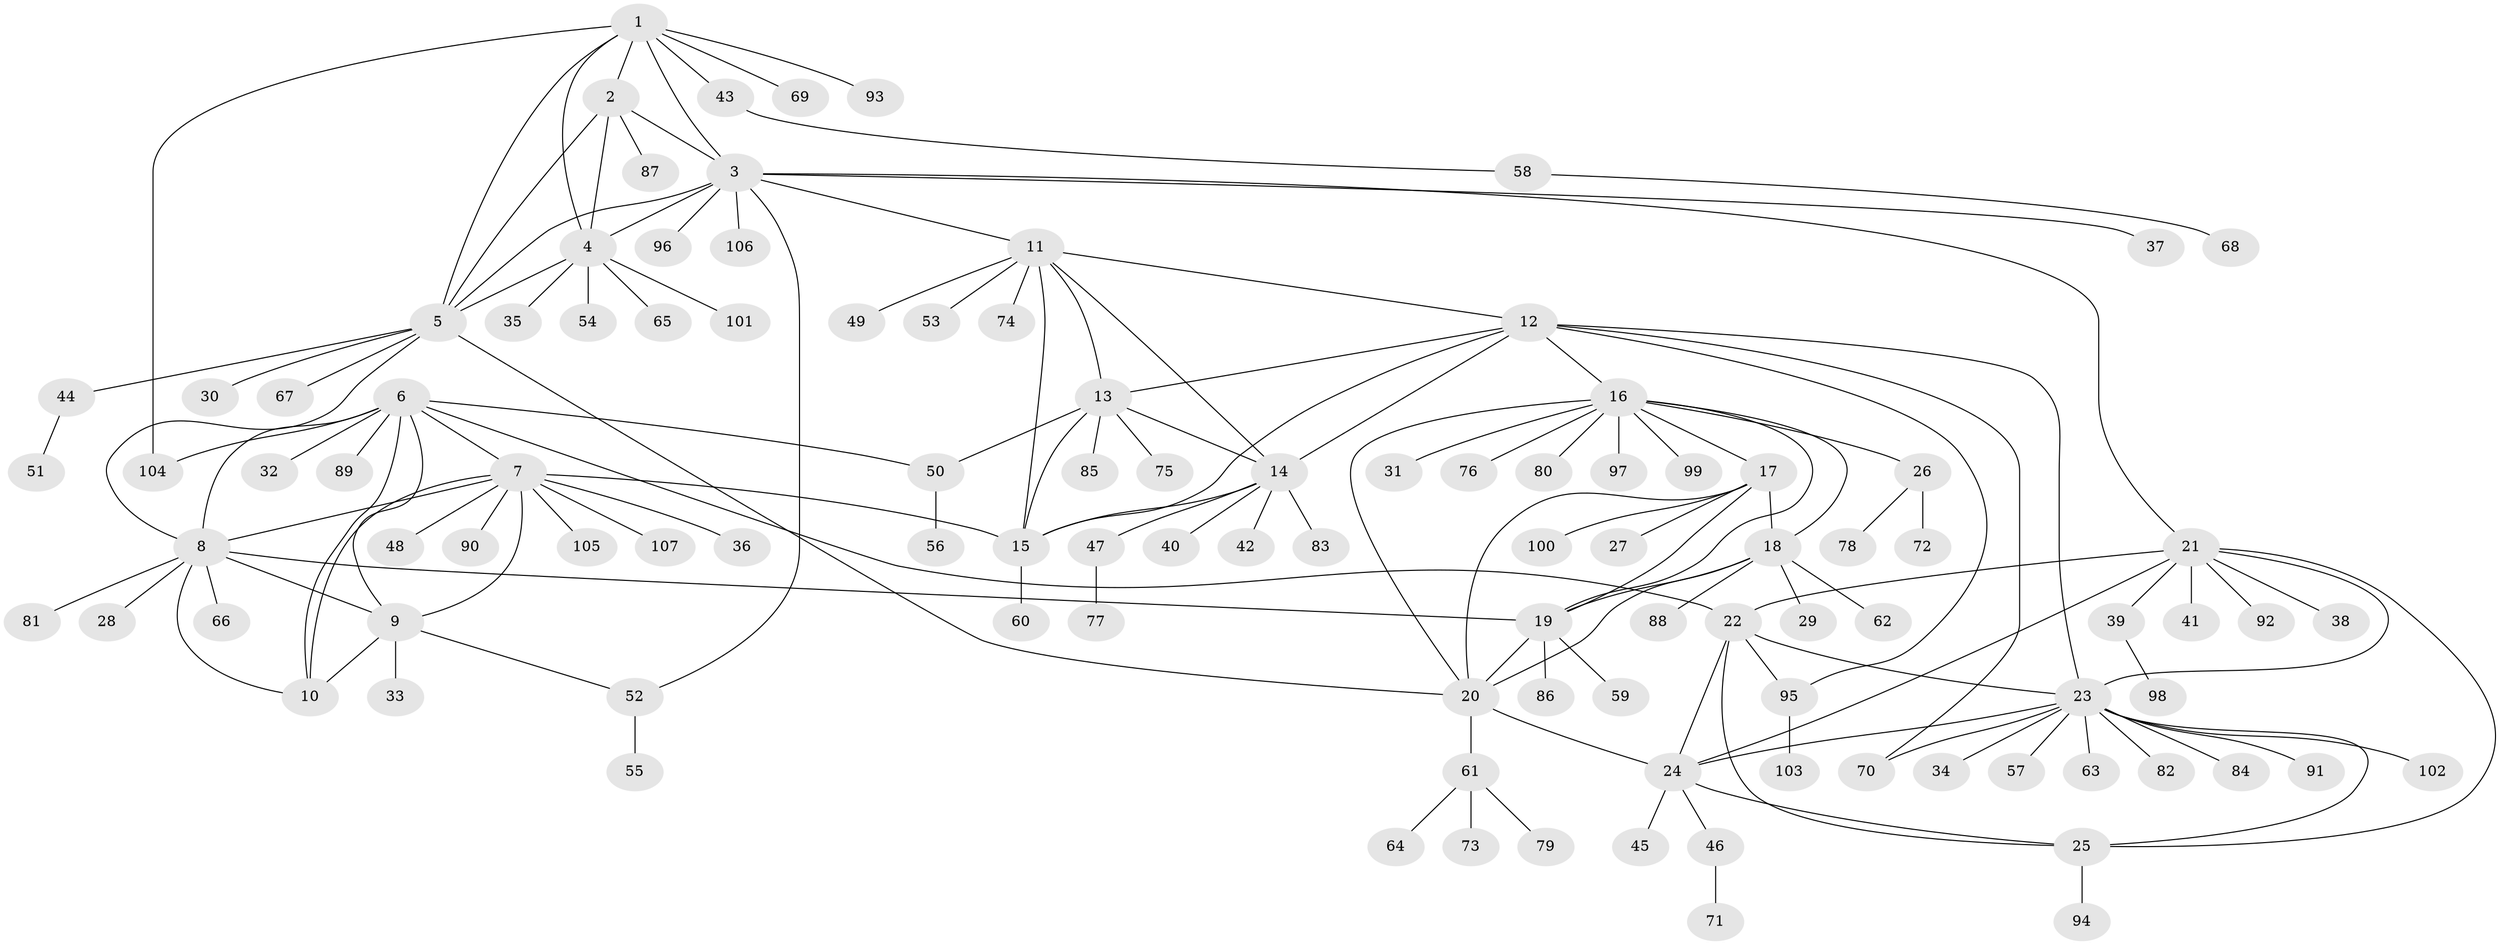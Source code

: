 // Generated by graph-tools (version 1.1) at 2025/56/03/09/25 04:56:05]
// undirected, 107 vertices, 147 edges
graph export_dot {
graph [start="1"]
  node [color=gray90,style=filled];
  1;
  2;
  3;
  4;
  5;
  6;
  7;
  8;
  9;
  10;
  11;
  12;
  13;
  14;
  15;
  16;
  17;
  18;
  19;
  20;
  21;
  22;
  23;
  24;
  25;
  26;
  27;
  28;
  29;
  30;
  31;
  32;
  33;
  34;
  35;
  36;
  37;
  38;
  39;
  40;
  41;
  42;
  43;
  44;
  45;
  46;
  47;
  48;
  49;
  50;
  51;
  52;
  53;
  54;
  55;
  56;
  57;
  58;
  59;
  60;
  61;
  62;
  63;
  64;
  65;
  66;
  67;
  68;
  69;
  70;
  71;
  72;
  73;
  74;
  75;
  76;
  77;
  78;
  79;
  80;
  81;
  82;
  83;
  84;
  85;
  86;
  87;
  88;
  89;
  90;
  91;
  92;
  93;
  94;
  95;
  96;
  97;
  98;
  99;
  100;
  101;
  102;
  103;
  104;
  105;
  106;
  107;
  1 -- 2;
  1 -- 3;
  1 -- 4;
  1 -- 5;
  1 -- 43;
  1 -- 69;
  1 -- 93;
  1 -- 104;
  2 -- 3;
  2 -- 4;
  2 -- 5;
  2 -- 87;
  3 -- 4;
  3 -- 5;
  3 -- 11;
  3 -- 21;
  3 -- 37;
  3 -- 52;
  3 -- 96;
  3 -- 106;
  4 -- 5;
  4 -- 35;
  4 -- 54;
  4 -- 65;
  4 -- 101;
  5 -- 8;
  5 -- 20;
  5 -- 30;
  5 -- 44;
  5 -- 67;
  6 -- 7;
  6 -- 8;
  6 -- 9;
  6 -- 10;
  6 -- 22;
  6 -- 32;
  6 -- 50;
  6 -- 89;
  6 -- 104;
  7 -- 8;
  7 -- 9;
  7 -- 10;
  7 -- 15;
  7 -- 36;
  7 -- 48;
  7 -- 90;
  7 -- 105;
  7 -- 107;
  8 -- 9;
  8 -- 10;
  8 -- 19;
  8 -- 28;
  8 -- 66;
  8 -- 81;
  9 -- 10;
  9 -- 33;
  9 -- 52;
  11 -- 12;
  11 -- 13;
  11 -- 14;
  11 -- 15;
  11 -- 49;
  11 -- 53;
  11 -- 74;
  12 -- 13;
  12 -- 14;
  12 -- 15;
  12 -- 16;
  12 -- 23;
  12 -- 70;
  12 -- 95;
  13 -- 14;
  13 -- 15;
  13 -- 50;
  13 -- 75;
  13 -- 85;
  14 -- 15;
  14 -- 40;
  14 -- 42;
  14 -- 47;
  14 -- 83;
  15 -- 60;
  16 -- 17;
  16 -- 18;
  16 -- 19;
  16 -- 20;
  16 -- 26;
  16 -- 31;
  16 -- 76;
  16 -- 80;
  16 -- 97;
  16 -- 99;
  17 -- 18;
  17 -- 19;
  17 -- 20;
  17 -- 27;
  17 -- 100;
  18 -- 19;
  18 -- 20;
  18 -- 29;
  18 -- 62;
  18 -- 88;
  19 -- 20;
  19 -- 59;
  19 -- 86;
  20 -- 24;
  20 -- 61;
  21 -- 22;
  21 -- 23;
  21 -- 24;
  21 -- 25;
  21 -- 38;
  21 -- 39;
  21 -- 41;
  21 -- 92;
  22 -- 23;
  22 -- 24;
  22 -- 25;
  22 -- 95;
  23 -- 24;
  23 -- 25;
  23 -- 34;
  23 -- 57;
  23 -- 63;
  23 -- 70;
  23 -- 82;
  23 -- 84;
  23 -- 91;
  23 -- 102;
  24 -- 25;
  24 -- 45;
  24 -- 46;
  25 -- 94;
  26 -- 72;
  26 -- 78;
  39 -- 98;
  43 -- 58;
  44 -- 51;
  46 -- 71;
  47 -- 77;
  50 -- 56;
  52 -- 55;
  58 -- 68;
  61 -- 64;
  61 -- 73;
  61 -- 79;
  95 -- 103;
}
